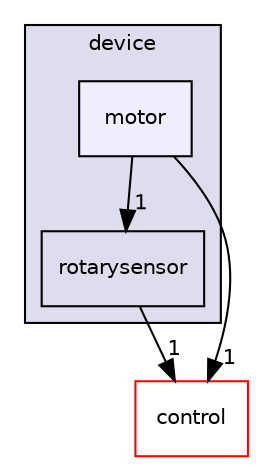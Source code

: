 digraph "include/okapi/api/device/motor" {
  compound=true
  node [ fontsize="10", fontname="Helvetica"];
  edge [ labelfontsize="10", labelfontname="Helvetica"];
  subgraph clusterdir_168cb15b1518231d3e9529c538899201 {
    graph [ bgcolor="#ddddee", pencolor="black", label="device" fontname="Helvetica", fontsize="10", URL="dir_168cb15b1518231d3e9529c538899201.html"]
  dir_6cd138e6435d2fcbac3fd73f0893bcbc [shape=box label="rotarysensor" URL="dir_6cd138e6435d2fcbac3fd73f0893bcbc.html"];
  dir_574d0eb49bbc748870bae9b025dbd674 [shape=box, label="motor", style="filled", fillcolor="#eeeeff", pencolor="black", URL="dir_574d0eb49bbc748870bae9b025dbd674.html"];
  }
  dir_ee8fabeddabdeff2f9d7f82f9bc73f75 [shape=box label="control" fillcolor="white" style="filled" color="red" URL="dir_ee8fabeddabdeff2f9d7f82f9bc73f75.html"];
  dir_6cd138e6435d2fcbac3fd73f0893bcbc->dir_ee8fabeddabdeff2f9d7f82f9bc73f75 [headlabel="1", labeldistance=1.5 headhref="dir_000022_000015.html"];
  dir_574d0eb49bbc748870bae9b025dbd674->dir_6cd138e6435d2fcbac3fd73f0893bcbc [headlabel="1", labeldistance=1.5 headhref="dir_000021_000022.html"];
  dir_574d0eb49bbc748870bae9b025dbd674->dir_ee8fabeddabdeff2f9d7f82f9bc73f75 [headlabel="1", labeldistance=1.5 headhref="dir_000021_000015.html"];
}
